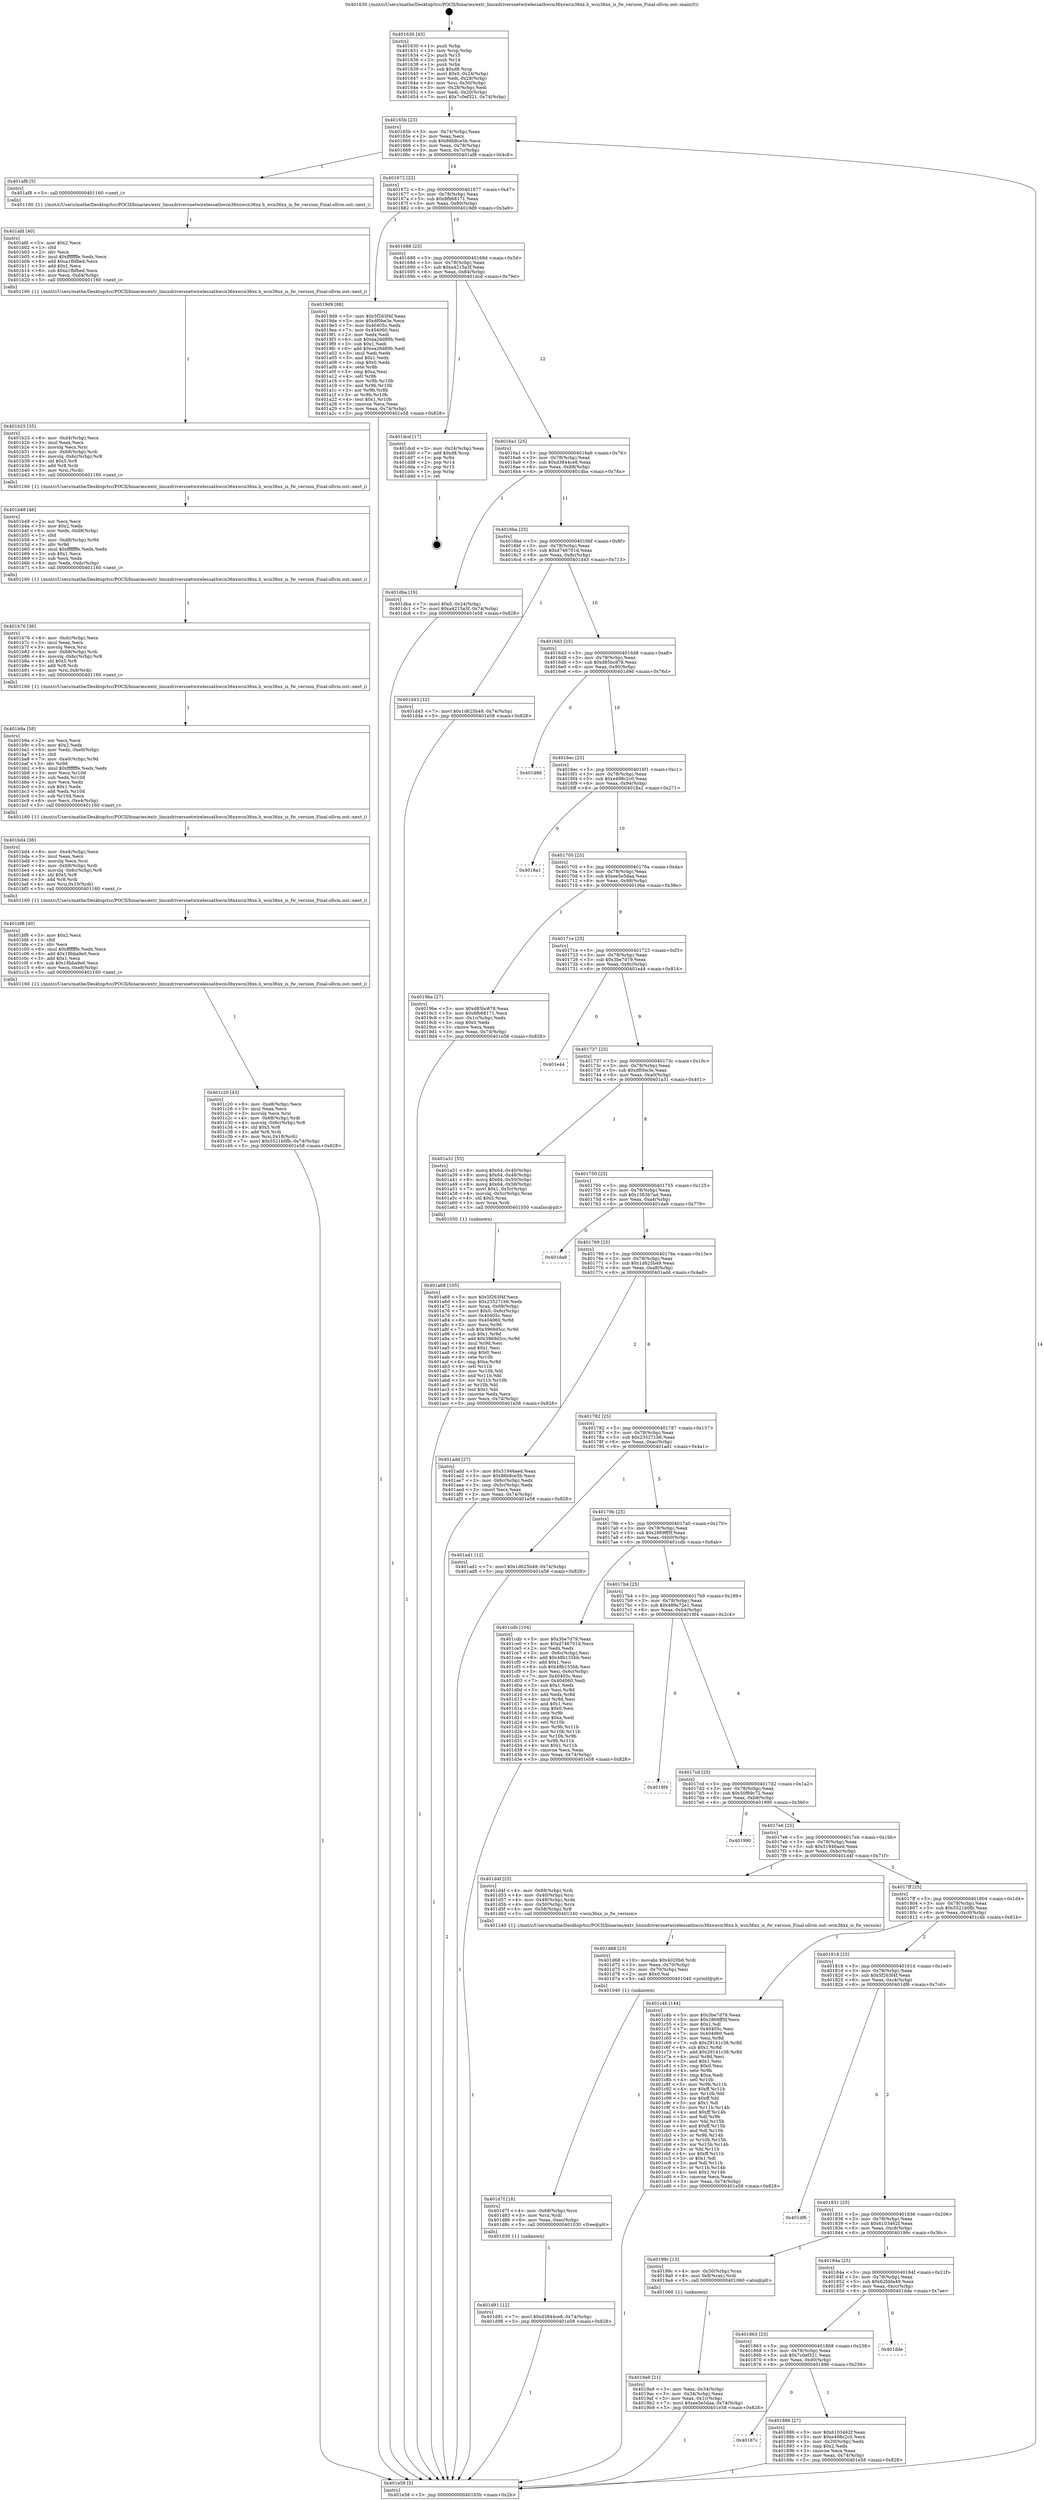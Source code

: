 digraph "0x401630" {
  label = "0x401630 (/mnt/c/Users/mathe/Desktop/tcc/POCII/binaries/extr_linuxdriversnetwirelessathwcn36xxwcn36xx.h_wcn36xx_is_fw_version_Final-ollvm.out::main(0))"
  labelloc = "t"
  node[shape=record]

  Entry [label="",width=0.3,height=0.3,shape=circle,fillcolor=black,style=filled]
  "0x40165b" [label="{
     0x40165b [23]\l
     | [instrs]\l
     &nbsp;&nbsp;0x40165b \<+3\>: mov -0x74(%rbp),%eax\l
     &nbsp;&nbsp;0x40165e \<+2\>: mov %eax,%ecx\l
     &nbsp;&nbsp;0x401660 \<+6\>: sub $0x86b8ce5b,%ecx\l
     &nbsp;&nbsp;0x401666 \<+3\>: mov %eax,-0x78(%rbp)\l
     &nbsp;&nbsp;0x401669 \<+3\>: mov %ecx,-0x7c(%rbp)\l
     &nbsp;&nbsp;0x40166c \<+6\>: je 0000000000401af8 \<main+0x4c8\>\l
  }"]
  "0x401af8" [label="{
     0x401af8 [5]\l
     | [instrs]\l
     &nbsp;&nbsp;0x401af8 \<+5\>: call 0000000000401160 \<next_i\>\l
     | [calls]\l
     &nbsp;&nbsp;0x401160 \{1\} (/mnt/c/Users/mathe/Desktop/tcc/POCII/binaries/extr_linuxdriversnetwirelessathwcn36xxwcn36xx.h_wcn36xx_is_fw_version_Final-ollvm.out::next_i)\l
  }"]
  "0x401672" [label="{
     0x401672 [22]\l
     | [instrs]\l
     &nbsp;&nbsp;0x401672 \<+5\>: jmp 0000000000401677 \<main+0x47\>\l
     &nbsp;&nbsp;0x401677 \<+3\>: mov -0x78(%rbp),%eax\l
     &nbsp;&nbsp;0x40167a \<+5\>: sub $0x8fb68171,%eax\l
     &nbsp;&nbsp;0x40167f \<+3\>: mov %eax,-0x80(%rbp)\l
     &nbsp;&nbsp;0x401682 \<+6\>: je 00000000004019d9 \<main+0x3a9\>\l
  }"]
  Exit [label="",width=0.3,height=0.3,shape=circle,fillcolor=black,style=filled,peripheries=2]
  "0x4019d9" [label="{
     0x4019d9 [88]\l
     | [instrs]\l
     &nbsp;&nbsp;0x4019d9 \<+5\>: mov $0x5f263f4f,%eax\l
     &nbsp;&nbsp;0x4019de \<+5\>: mov $0xdf0be3e,%ecx\l
     &nbsp;&nbsp;0x4019e3 \<+7\>: mov 0x40405c,%edx\l
     &nbsp;&nbsp;0x4019ea \<+7\>: mov 0x404060,%esi\l
     &nbsp;&nbsp;0x4019f1 \<+2\>: mov %edx,%edi\l
     &nbsp;&nbsp;0x4019f3 \<+6\>: sub $0xea26d89b,%edi\l
     &nbsp;&nbsp;0x4019f9 \<+3\>: sub $0x1,%edi\l
     &nbsp;&nbsp;0x4019fc \<+6\>: add $0xea26d89b,%edi\l
     &nbsp;&nbsp;0x401a02 \<+3\>: imul %edi,%edx\l
     &nbsp;&nbsp;0x401a05 \<+3\>: and $0x1,%edx\l
     &nbsp;&nbsp;0x401a08 \<+3\>: cmp $0x0,%edx\l
     &nbsp;&nbsp;0x401a0b \<+4\>: sete %r8b\l
     &nbsp;&nbsp;0x401a0f \<+3\>: cmp $0xa,%esi\l
     &nbsp;&nbsp;0x401a12 \<+4\>: setl %r9b\l
     &nbsp;&nbsp;0x401a16 \<+3\>: mov %r8b,%r10b\l
     &nbsp;&nbsp;0x401a19 \<+3\>: and %r9b,%r10b\l
     &nbsp;&nbsp;0x401a1c \<+3\>: xor %r9b,%r8b\l
     &nbsp;&nbsp;0x401a1f \<+3\>: or %r8b,%r10b\l
     &nbsp;&nbsp;0x401a22 \<+4\>: test $0x1,%r10b\l
     &nbsp;&nbsp;0x401a26 \<+3\>: cmovne %ecx,%eax\l
     &nbsp;&nbsp;0x401a29 \<+3\>: mov %eax,-0x74(%rbp)\l
     &nbsp;&nbsp;0x401a2c \<+5\>: jmp 0000000000401e58 \<main+0x828\>\l
  }"]
  "0x401688" [label="{
     0x401688 [25]\l
     | [instrs]\l
     &nbsp;&nbsp;0x401688 \<+5\>: jmp 000000000040168d \<main+0x5d\>\l
     &nbsp;&nbsp;0x40168d \<+3\>: mov -0x78(%rbp),%eax\l
     &nbsp;&nbsp;0x401690 \<+5\>: sub $0xa4215a3f,%eax\l
     &nbsp;&nbsp;0x401695 \<+6\>: mov %eax,-0x84(%rbp)\l
     &nbsp;&nbsp;0x40169b \<+6\>: je 0000000000401dcd \<main+0x79d\>\l
  }"]
  "0x401d91" [label="{
     0x401d91 [12]\l
     | [instrs]\l
     &nbsp;&nbsp;0x401d91 \<+7\>: movl $0xd3844ce8,-0x74(%rbp)\l
     &nbsp;&nbsp;0x401d98 \<+5\>: jmp 0000000000401e58 \<main+0x828\>\l
  }"]
  "0x401dcd" [label="{
     0x401dcd [17]\l
     | [instrs]\l
     &nbsp;&nbsp;0x401dcd \<+3\>: mov -0x24(%rbp),%eax\l
     &nbsp;&nbsp;0x401dd0 \<+7\>: add $0xd8,%rsp\l
     &nbsp;&nbsp;0x401dd7 \<+1\>: pop %rbx\l
     &nbsp;&nbsp;0x401dd8 \<+2\>: pop %r14\l
     &nbsp;&nbsp;0x401dda \<+2\>: pop %r15\l
     &nbsp;&nbsp;0x401ddc \<+1\>: pop %rbp\l
     &nbsp;&nbsp;0x401ddd \<+1\>: ret\l
  }"]
  "0x4016a1" [label="{
     0x4016a1 [25]\l
     | [instrs]\l
     &nbsp;&nbsp;0x4016a1 \<+5\>: jmp 00000000004016a6 \<main+0x76\>\l
     &nbsp;&nbsp;0x4016a6 \<+3\>: mov -0x78(%rbp),%eax\l
     &nbsp;&nbsp;0x4016a9 \<+5\>: sub $0xd3844ce8,%eax\l
     &nbsp;&nbsp;0x4016ae \<+6\>: mov %eax,-0x88(%rbp)\l
     &nbsp;&nbsp;0x4016b4 \<+6\>: je 0000000000401dba \<main+0x78a\>\l
  }"]
  "0x401d7f" [label="{
     0x401d7f [18]\l
     | [instrs]\l
     &nbsp;&nbsp;0x401d7f \<+4\>: mov -0x68(%rbp),%rcx\l
     &nbsp;&nbsp;0x401d83 \<+3\>: mov %rcx,%rdi\l
     &nbsp;&nbsp;0x401d86 \<+6\>: mov %eax,-0xec(%rbp)\l
     &nbsp;&nbsp;0x401d8c \<+5\>: call 0000000000401030 \<free@plt\>\l
     | [calls]\l
     &nbsp;&nbsp;0x401030 \{1\} (unknown)\l
  }"]
  "0x401dba" [label="{
     0x401dba [19]\l
     | [instrs]\l
     &nbsp;&nbsp;0x401dba \<+7\>: movl $0x0,-0x24(%rbp)\l
     &nbsp;&nbsp;0x401dc1 \<+7\>: movl $0xa4215a3f,-0x74(%rbp)\l
     &nbsp;&nbsp;0x401dc8 \<+5\>: jmp 0000000000401e58 \<main+0x828\>\l
  }"]
  "0x4016ba" [label="{
     0x4016ba [25]\l
     | [instrs]\l
     &nbsp;&nbsp;0x4016ba \<+5\>: jmp 00000000004016bf \<main+0x8f\>\l
     &nbsp;&nbsp;0x4016bf \<+3\>: mov -0x78(%rbp),%eax\l
     &nbsp;&nbsp;0x4016c2 \<+5\>: sub $0xd746701d,%eax\l
     &nbsp;&nbsp;0x4016c7 \<+6\>: mov %eax,-0x8c(%rbp)\l
     &nbsp;&nbsp;0x4016cd \<+6\>: je 0000000000401d43 \<main+0x713\>\l
  }"]
  "0x401d68" [label="{
     0x401d68 [23]\l
     | [instrs]\l
     &nbsp;&nbsp;0x401d68 \<+10\>: movabs $0x4020b6,%rdi\l
     &nbsp;&nbsp;0x401d72 \<+3\>: mov %eax,-0x70(%rbp)\l
     &nbsp;&nbsp;0x401d75 \<+3\>: mov -0x70(%rbp),%esi\l
     &nbsp;&nbsp;0x401d78 \<+2\>: mov $0x0,%al\l
     &nbsp;&nbsp;0x401d7a \<+5\>: call 0000000000401040 \<printf@plt\>\l
     | [calls]\l
     &nbsp;&nbsp;0x401040 \{1\} (unknown)\l
  }"]
  "0x401d43" [label="{
     0x401d43 [12]\l
     | [instrs]\l
     &nbsp;&nbsp;0x401d43 \<+7\>: movl $0x1d625b49,-0x74(%rbp)\l
     &nbsp;&nbsp;0x401d4a \<+5\>: jmp 0000000000401e58 \<main+0x828\>\l
  }"]
  "0x4016d3" [label="{
     0x4016d3 [25]\l
     | [instrs]\l
     &nbsp;&nbsp;0x4016d3 \<+5\>: jmp 00000000004016d8 \<main+0xa8\>\l
     &nbsp;&nbsp;0x4016d8 \<+3\>: mov -0x78(%rbp),%eax\l
     &nbsp;&nbsp;0x4016db \<+5\>: sub $0xd85bc878,%eax\l
     &nbsp;&nbsp;0x4016e0 \<+6\>: mov %eax,-0x90(%rbp)\l
     &nbsp;&nbsp;0x4016e6 \<+6\>: je 0000000000401d9d \<main+0x76d\>\l
  }"]
  "0x401c20" [label="{
     0x401c20 [43]\l
     | [instrs]\l
     &nbsp;&nbsp;0x401c20 \<+6\>: mov -0xe8(%rbp),%ecx\l
     &nbsp;&nbsp;0x401c26 \<+3\>: imul %eax,%ecx\l
     &nbsp;&nbsp;0x401c29 \<+3\>: movslq %ecx,%rsi\l
     &nbsp;&nbsp;0x401c2c \<+4\>: mov -0x68(%rbp),%rdi\l
     &nbsp;&nbsp;0x401c30 \<+4\>: movslq -0x6c(%rbp),%r8\l
     &nbsp;&nbsp;0x401c34 \<+4\>: shl $0x5,%r8\l
     &nbsp;&nbsp;0x401c38 \<+3\>: add %r8,%rdi\l
     &nbsp;&nbsp;0x401c3b \<+4\>: mov %rsi,0x18(%rdi)\l
     &nbsp;&nbsp;0x401c3f \<+7\>: movl $0x5521b0fb,-0x74(%rbp)\l
     &nbsp;&nbsp;0x401c46 \<+5\>: jmp 0000000000401e58 \<main+0x828\>\l
  }"]
  "0x401d9d" [label="{
     0x401d9d\l
  }", style=dashed]
  "0x4016ec" [label="{
     0x4016ec [25]\l
     | [instrs]\l
     &nbsp;&nbsp;0x4016ec \<+5\>: jmp 00000000004016f1 \<main+0xc1\>\l
     &nbsp;&nbsp;0x4016f1 \<+3\>: mov -0x78(%rbp),%eax\l
     &nbsp;&nbsp;0x4016f4 \<+5\>: sub $0xe498c2c0,%eax\l
     &nbsp;&nbsp;0x4016f9 \<+6\>: mov %eax,-0x94(%rbp)\l
     &nbsp;&nbsp;0x4016ff \<+6\>: je 00000000004018a1 \<main+0x271\>\l
  }"]
  "0x401bf8" [label="{
     0x401bf8 [40]\l
     | [instrs]\l
     &nbsp;&nbsp;0x401bf8 \<+5\>: mov $0x2,%ecx\l
     &nbsp;&nbsp;0x401bfd \<+1\>: cltd\l
     &nbsp;&nbsp;0x401bfe \<+2\>: idiv %ecx\l
     &nbsp;&nbsp;0x401c00 \<+6\>: imul $0xfffffffe,%edx,%ecx\l
     &nbsp;&nbsp;0x401c06 \<+6\>: add $0x18bba9e0,%ecx\l
     &nbsp;&nbsp;0x401c0c \<+3\>: add $0x1,%ecx\l
     &nbsp;&nbsp;0x401c0f \<+6\>: sub $0x18bba9e0,%ecx\l
     &nbsp;&nbsp;0x401c15 \<+6\>: mov %ecx,-0xe8(%rbp)\l
     &nbsp;&nbsp;0x401c1b \<+5\>: call 0000000000401160 \<next_i\>\l
     | [calls]\l
     &nbsp;&nbsp;0x401160 \{1\} (/mnt/c/Users/mathe/Desktop/tcc/POCII/binaries/extr_linuxdriversnetwirelessathwcn36xxwcn36xx.h_wcn36xx_is_fw_version_Final-ollvm.out::next_i)\l
  }"]
  "0x4018a1" [label="{
     0x4018a1\l
  }", style=dashed]
  "0x401705" [label="{
     0x401705 [25]\l
     | [instrs]\l
     &nbsp;&nbsp;0x401705 \<+5\>: jmp 000000000040170a \<main+0xda\>\l
     &nbsp;&nbsp;0x40170a \<+3\>: mov -0x78(%rbp),%eax\l
     &nbsp;&nbsp;0x40170d \<+5\>: sub $0xee5e5daa,%eax\l
     &nbsp;&nbsp;0x401712 \<+6\>: mov %eax,-0x98(%rbp)\l
     &nbsp;&nbsp;0x401718 \<+6\>: je 00000000004019be \<main+0x38e\>\l
  }"]
  "0x401bd4" [label="{
     0x401bd4 [36]\l
     | [instrs]\l
     &nbsp;&nbsp;0x401bd4 \<+6\>: mov -0xe4(%rbp),%ecx\l
     &nbsp;&nbsp;0x401bda \<+3\>: imul %eax,%ecx\l
     &nbsp;&nbsp;0x401bdd \<+3\>: movslq %ecx,%rsi\l
     &nbsp;&nbsp;0x401be0 \<+4\>: mov -0x68(%rbp),%rdi\l
     &nbsp;&nbsp;0x401be4 \<+4\>: movslq -0x6c(%rbp),%r8\l
     &nbsp;&nbsp;0x401be8 \<+4\>: shl $0x5,%r8\l
     &nbsp;&nbsp;0x401bec \<+3\>: add %r8,%rdi\l
     &nbsp;&nbsp;0x401bef \<+4\>: mov %rsi,0x10(%rdi)\l
     &nbsp;&nbsp;0x401bf3 \<+5\>: call 0000000000401160 \<next_i\>\l
     | [calls]\l
     &nbsp;&nbsp;0x401160 \{1\} (/mnt/c/Users/mathe/Desktop/tcc/POCII/binaries/extr_linuxdriversnetwirelessathwcn36xxwcn36xx.h_wcn36xx_is_fw_version_Final-ollvm.out::next_i)\l
  }"]
  "0x4019be" [label="{
     0x4019be [27]\l
     | [instrs]\l
     &nbsp;&nbsp;0x4019be \<+5\>: mov $0xd85bc878,%eax\l
     &nbsp;&nbsp;0x4019c3 \<+5\>: mov $0x8fb68171,%ecx\l
     &nbsp;&nbsp;0x4019c8 \<+3\>: mov -0x1c(%rbp),%edx\l
     &nbsp;&nbsp;0x4019cb \<+3\>: cmp $0x0,%edx\l
     &nbsp;&nbsp;0x4019ce \<+3\>: cmove %ecx,%eax\l
     &nbsp;&nbsp;0x4019d1 \<+3\>: mov %eax,-0x74(%rbp)\l
     &nbsp;&nbsp;0x4019d4 \<+5\>: jmp 0000000000401e58 \<main+0x828\>\l
  }"]
  "0x40171e" [label="{
     0x40171e [25]\l
     | [instrs]\l
     &nbsp;&nbsp;0x40171e \<+5\>: jmp 0000000000401723 \<main+0xf3\>\l
     &nbsp;&nbsp;0x401723 \<+3\>: mov -0x78(%rbp),%eax\l
     &nbsp;&nbsp;0x401726 \<+5\>: sub $0x3be7d79,%eax\l
     &nbsp;&nbsp;0x40172b \<+6\>: mov %eax,-0x9c(%rbp)\l
     &nbsp;&nbsp;0x401731 \<+6\>: je 0000000000401e44 \<main+0x814\>\l
  }"]
  "0x401b9a" [label="{
     0x401b9a [58]\l
     | [instrs]\l
     &nbsp;&nbsp;0x401b9a \<+2\>: xor %ecx,%ecx\l
     &nbsp;&nbsp;0x401b9c \<+5\>: mov $0x2,%edx\l
     &nbsp;&nbsp;0x401ba1 \<+6\>: mov %edx,-0xe0(%rbp)\l
     &nbsp;&nbsp;0x401ba7 \<+1\>: cltd\l
     &nbsp;&nbsp;0x401ba8 \<+7\>: mov -0xe0(%rbp),%r9d\l
     &nbsp;&nbsp;0x401baf \<+3\>: idiv %r9d\l
     &nbsp;&nbsp;0x401bb2 \<+6\>: imul $0xfffffffe,%edx,%edx\l
     &nbsp;&nbsp;0x401bb8 \<+3\>: mov %ecx,%r10d\l
     &nbsp;&nbsp;0x401bbb \<+3\>: sub %edx,%r10d\l
     &nbsp;&nbsp;0x401bbe \<+2\>: mov %ecx,%edx\l
     &nbsp;&nbsp;0x401bc0 \<+3\>: sub $0x1,%edx\l
     &nbsp;&nbsp;0x401bc3 \<+3\>: add %edx,%r10d\l
     &nbsp;&nbsp;0x401bc6 \<+3\>: sub %r10d,%ecx\l
     &nbsp;&nbsp;0x401bc9 \<+6\>: mov %ecx,-0xe4(%rbp)\l
     &nbsp;&nbsp;0x401bcf \<+5\>: call 0000000000401160 \<next_i\>\l
     | [calls]\l
     &nbsp;&nbsp;0x401160 \{1\} (/mnt/c/Users/mathe/Desktop/tcc/POCII/binaries/extr_linuxdriversnetwirelessathwcn36xxwcn36xx.h_wcn36xx_is_fw_version_Final-ollvm.out::next_i)\l
  }"]
  "0x401e44" [label="{
     0x401e44\l
  }", style=dashed]
  "0x401737" [label="{
     0x401737 [25]\l
     | [instrs]\l
     &nbsp;&nbsp;0x401737 \<+5\>: jmp 000000000040173c \<main+0x10c\>\l
     &nbsp;&nbsp;0x40173c \<+3\>: mov -0x78(%rbp),%eax\l
     &nbsp;&nbsp;0x40173f \<+5\>: sub $0xdf0be3e,%eax\l
     &nbsp;&nbsp;0x401744 \<+6\>: mov %eax,-0xa0(%rbp)\l
     &nbsp;&nbsp;0x40174a \<+6\>: je 0000000000401a31 \<main+0x401\>\l
  }"]
  "0x401b76" [label="{
     0x401b76 [36]\l
     | [instrs]\l
     &nbsp;&nbsp;0x401b76 \<+6\>: mov -0xdc(%rbp),%ecx\l
     &nbsp;&nbsp;0x401b7c \<+3\>: imul %eax,%ecx\l
     &nbsp;&nbsp;0x401b7f \<+3\>: movslq %ecx,%rsi\l
     &nbsp;&nbsp;0x401b82 \<+4\>: mov -0x68(%rbp),%rdi\l
     &nbsp;&nbsp;0x401b86 \<+4\>: movslq -0x6c(%rbp),%r8\l
     &nbsp;&nbsp;0x401b8a \<+4\>: shl $0x5,%r8\l
     &nbsp;&nbsp;0x401b8e \<+3\>: add %r8,%rdi\l
     &nbsp;&nbsp;0x401b91 \<+4\>: mov %rsi,0x8(%rdi)\l
     &nbsp;&nbsp;0x401b95 \<+5\>: call 0000000000401160 \<next_i\>\l
     | [calls]\l
     &nbsp;&nbsp;0x401160 \{1\} (/mnt/c/Users/mathe/Desktop/tcc/POCII/binaries/extr_linuxdriversnetwirelessathwcn36xxwcn36xx.h_wcn36xx_is_fw_version_Final-ollvm.out::next_i)\l
  }"]
  "0x401a31" [label="{
     0x401a31 [55]\l
     | [instrs]\l
     &nbsp;&nbsp;0x401a31 \<+8\>: movq $0x64,-0x40(%rbp)\l
     &nbsp;&nbsp;0x401a39 \<+8\>: movq $0x64,-0x48(%rbp)\l
     &nbsp;&nbsp;0x401a41 \<+8\>: movq $0x64,-0x50(%rbp)\l
     &nbsp;&nbsp;0x401a49 \<+8\>: movq $0x64,-0x58(%rbp)\l
     &nbsp;&nbsp;0x401a51 \<+7\>: movl $0x1,-0x5c(%rbp)\l
     &nbsp;&nbsp;0x401a58 \<+4\>: movslq -0x5c(%rbp),%rax\l
     &nbsp;&nbsp;0x401a5c \<+4\>: shl $0x5,%rax\l
     &nbsp;&nbsp;0x401a60 \<+3\>: mov %rax,%rdi\l
     &nbsp;&nbsp;0x401a63 \<+5\>: call 0000000000401050 \<malloc@plt\>\l
     | [calls]\l
     &nbsp;&nbsp;0x401050 \{1\} (unknown)\l
  }"]
  "0x401750" [label="{
     0x401750 [25]\l
     | [instrs]\l
     &nbsp;&nbsp;0x401750 \<+5\>: jmp 0000000000401755 \<main+0x125\>\l
     &nbsp;&nbsp;0x401755 \<+3\>: mov -0x78(%rbp),%eax\l
     &nbsp;&nbsp;0x401758 \<+5\>: sub $0x1563b7ad,%eax\l
     &nbsp;&nbsp;0x40175d \<+6\>: mov %eax,-0xa4(%rbp)\l
     &nbsp;&nbsp;0x401763 \<+6\>: je 0000000000401da9 \<main+0x779\>\l
  }"]
  "0x401b48" [label="{
     0x401b48 [46]\l
     | [instrs]\l
     &nbsp;&nbsp;0x401b48 \<+2\>: xor %ecx,%ecx\l
     &nbsp;&nbsp;0x401b4a \<+5\>: mov $0x2,%edx\l
     &nbsp;&nbsp;0x401b4f \<+6\>: mov %edx,-0xd8(%rbp)\l
     &nbsp;&nbsp;0x401b55 \<+1\>: cltd\l
     &nbsp;&nbsp;0x401b56 \<+7\>: mov -0xd8(%rbp),%r9d\l
     &nbsp;&nbsp;0x401b5d \<+3\>: idiv %r9d\l
     &nbsp;&nbsp;0x401b60 \<+6\>: imul $0xfffffffe,%edx,%edx\l
     &nbsp;&nbsp;0x401b66 \<+3\>: sub $0x1,%ecx\l
     &nbsp;&nbsp;0x401b69 \<+2\>: sub %ecx,%edx\l
     &nbsp;&nbsp;0x401b6b \<+6\>: mov %edx,-0xdc(%rbp)\l
     &nbsp;&nbsp;0x401b71 \<+5\>: call 0000000000401160 \<next_i\>\l
     | [calls]\l
     &nbsp;&nbsp;0x401160 \{1\} (/mnt/c/Users/mathe/Desktop/tcc/POCII/binaries/extr_linuxdriversnetwirelessathwcn36xxwcn36xx.h_wcn36xx_is_fw_version_Final-ollvm.out::next_i)\l
  }"]
  "0x401da9" [label="{
     0x401da9\l
  }", style=dashed]
  "0x401769" [label="{
     0x401769 [25]\l
     | [instrs]\l
     &nbsp;&nbsp;0x401769 \<+5\>: jmp 000000000040176e \<main+0x13e\>\l
     &nbsp;&nbsp;0x40176e \<+3\>: mov -0x78(%rbp),%eax\l
     &nbsp;&nbsp;0x401771 \<+5\>: sub $0x1d625b49,%eax\l
     &nbsp;&nbsp;0x401776 \<+6\>: mov %eax,-0xa8(%rbp)\l
     &nbsp;&nbsp;0x40177c \<+6\>: je 0000000000401add \<main+0x4ad\>\l
  }"]
  "0x401b25" [label="{
     0x401b25 [35]\l
     | [instrs]\l
     &nbsp;&nbsp;0x401b25 \<+6\>: mov -0xd4(%rbp),%ecx\l
     &nbsp;&nbsp;0x401b2b \<+3\>: imul %eax,%ecx\l
     &nbsp;&nbsp;0x401b2e \<+3\>: movslq %ecx,%rsi\l
     &nbsp;&nbsp;0x401b31 \<+4\>: mov -0x68(%rbp),%rdi\l
     &nbsp;&nbsp;0x401b35 \<+4\>: movslq -0x6c(%rbp),%r8\l
     &nbsp;&nbsp;0x401b39 \<+4\>: shl $0x5,%r8\l
     &nbsp;&nbsp;0x401b3d \<+3\>: add %r8,%rdi\l
     &nbsp;&nbsp;0x401b40 \<+3\>: mov %rsi,(%rdi)\l
     &nbsp;&nbsp;0x401b43 \<+5\>: call 0000000000401160 \<next_i\>\l
     | [calls]\l
     &nbsp;&nbsp;0x401160 \{1\} (/mnt/c/Users/mathe/Desktop/tcc/POCII/binaries/extr_linuxdriversnetwirelessathwcn36xxwcn36xx.h_wcn36xx_is_fw_version_Final-ollvm.out::next_i)\l
  }"]
  "0x401add" [label="{
     0x401add [27]\l
     | [instrs]\l
     &nbsp;&nbsp;0x401add \<+5\>: mov $0x51946aed,%eax\l
     &nbsp;&nbsp;0x401ae2 \<+5\>: mov $0x86b8ce5b,%ecx\l
     &nbsp;&nbsp;0x401ae7 \<+3\>: mov -0x6c(%rbp),%edx\l
     &nbsp;&nbsp;0x401aea \<+3\>: cmp -0x5c(%rbp),%edx\l
     &nbsp;&nbsp;0x401aed \<+3\>: cmovl %ecx,%eax\l
     &nbsp;&nbsp;0x401af0 \<+3\>: mov %eax,-0x74(%rbp)\l
     &nbsp;&nbsp;0x401af3 \<+5\>: jmp 0000000000401e58 \<main+0x828\>\l
  }"]
  "0x401782" [label="{
     0x401782 [25]\l
     | [instrs]\l
     &nbsp;&nbsp;0x401782 \<+5\>: jmp 0000000000401787 \<main+0x157\>\l
     &nbsp;&nbsp;0x401787 \<+3\>: mov -0x78(%rbp),%eax\l
     &nbsp;&nbsp;0x40178a \<+5\>: sub $0x235271b6,%eax\l
     &nbsp;&nbsp;0x40178f \<+6\>: mov %eax,-0xac(%rbp)\l
     &nbsp;&nbsp;0x401795 \<+6\>: je 0000000000401ad1 \<main+0x4a1\>\l
  }"]
  "0x401afd" [label="{
     0x401afd [40]\l
     | [instrs]\l
     &nbsp;&nbsp;0x401afd \<+5\>: mov $0x2,%ecx\l
     &nbsp;&nbsp;0x401b02 \<+1\>: cltd\l
     &nbsp;&nbsp;0x401b03 \<+2\>: idiv %ecx\l
     &nbsp;&nbsp;0x401b05 \<+6\>: imul $0xfffffffe,%edx,%ecx\l
     &nbsp;&nbsp;0x401b0b \<+6\>: add $0xa1fbfbed,%ecx\l
     &nbsp;&nbsp;0x401b11 \<+3\>: add $0x1,%ecx\l
     &nbsp;&nbsp;0x401b14 \<+6\>: sub $0xa1fbfbed,%ecx\l
     &nbsp;&nbsp;0x401b1a \<+6\>: mov %ecx,-0xd4(%rbp)\l
     &nbsp;&nbsp;0x401b20 \<+5\>: call 0000000000401160 \<next_i\>\l
     | [calls]\l
     &nbsp;&nbsp;0x401160 \{1\} (/mnt/c/Users/mathe/Desktop/tcc/POCII/binaries/extr_linuxdriversnetwirelessathwcn36xxwcn36xx.h_wcn36xx_is_fw_version_Final-ollvm.out::next_i)\l
  }"]
  "0x401ad1" [label="{
     0x401ad1 [12]\l
     | [instrs]\l
     &nbsp;&nbsp;0x401ad1 \<+7\>: movl $0x1d625b49,-0x74(%rbp)\l
     &nbsp;&nbsp;0x401ad8 \<+5\>: jmp 0000000000401e58 \<main+0x828\>\l
  }"]
  "0x40179b" [label="{
     0x40179b [25]\l
     | [instrs]\l
     &nbsp;&nbsp;0x40179b \<+5\>: jmp 00000000004017a0 \<main+0x170\>\l
     &nbsp;&nbsp;0x4017a0 \<+3\>: mov -0x78(%rbp),%eax\l
     &nbsp;&nbsp;0x4017a3 \<+5\>: sub $0x2869ff5f,%eax\l
     &nbsp;&nbsp;0x4017a8 \<+6\>: mov %eax,-0xb0(%rbp)\l
     &nbsp;&nbsp;0x4017ae \<+6\>: je 0000000000401cdb \<main+0x6ab\>\l
  }"]
  "0x401a68" [label="{
     0x401a68 [105]\l
     | [instrs]\l
     &nbsp;&nbsp;0x401a68 \<+5\>: mov $0x5f263f4f,%ecx\l
     &nbsp;&nbsp;0x401a6d \<+5\>: mov $0x235271b6,%edx\l
     &nbsp;&nbsp;0x401a72 \<+4\>: mov %rax,-0x68(%rbp)\l
     &nbsp;&nbsp;0x401a76 \<+7\>: movl $0x0,-0x6c(%rbp)\l
     &nbsp;&nbsp;0x401a7d \<+7\>: mov 0x40405c,%esi\l
     &nbsp;&nbsp;0x401a84 \<+8\>: mov 0x404060,%r8d\l
     &nbsp;&nbsp;0x401a8c \<+3\>: mov %esi,%r9d\l
     &nbsp;&nbsp;0x401a8f \<+7\>: sub $0x3969d5cc,%r9d\l
     &nbsp;&nbsp;0x401a96 \<+4\>: sub $0x1,%r9d\l
     &nbsp;&nbsp;0x401a9a \<+7\>: add $0x3969d5cc,%r9d\l
     &nbsp;&nbsp;0x401aa1 \<+4\>: imul %r9d,%esi\l
     &nbsp;&nbsp;0x401aa5 \<+3\>: and $0x1,%esi\l
     &nbsp;&nbsp;0x401aa8 \<+3\>: cmp $0x0,%esi\l
     &nbsp;&nbsp;0x401aab \<+4\>: sete %r10b\l
     &nbsp;&nbsp;0x401aaf \<+4\>: cmp $0xa,%r8d\l
     &nbsp;&nbsp;0x401ab3 \<+4\>: setl %r11b\l
     &nbsp;&nbsp;0x401ab7 \<+3\>: mov %r10b,%bl\l
     &nbsp;&nbsp;0x401aba \<+3\>: and %r11b,%bl\l
     &nbsp;&nbsp;0x401abd \<+3\>: xor %r11b,%r10b\l
     &nbsp;&nbsp;0x401ac0 \<+3\>: or %r10b,%bl\l
     &nbsp;&nbsp;0x401ac3 \<+3\>: test $0x1,%bl\l
     &nbsp;&nbsp;0x401ac6 \<+3\>: cmovne %edx,%ecx\l
     &nbsp;&nbsp;0x401ac9 \<+3\>: mov %ecx,-0x74(%rbp)\l
     &nbsp;&nbsp;0x401acc \<+5\>: jmp 0000000000401e58 \<main+0x828\>\l
  }"]
  "0x401cdb" [label="{
     0x401cdb [104]\l
     | [instrs]\l
     &nbsp;&nbsp;0x401cdb \<+5\>: mov $0x3be7d79,%eax\l
     &nbsp;&nbsp;0x401ce0 \<+5\>: mov $0xd746701d,%ecx\l
     &nbsp;&nbsp;0x401ce5 \<+2\>: xor %edx,%edx\l
     &nbsp;&nbsp;0x401ce7 \<+3\>: mov -0x6c(%rbp),%esi\l
     &nbsp;&nbsp;0x401cea \<+6\>: add $0x48b155bb,%esi\l
     &nbsp;&nbsp;0x401cf0 \<+3\>: add $0x1,%esi\l
     &nbsp;&nbsp;0x401cf3 \<+6\>: sub $0x48b155bb,%esi\l
     &nbsp;&nbsp;0x401cf9 \<+3\>: mov %esi,-0x6c(%rbp)\l
     &nbsp;&nbsp;0x401cfc \<+7\>: mov 0x40405c,%esi\l
     &nbsp;&nbsp;0x401d03 \<+7\>: mov 0x404060,%edi\l
     &nbsp;&nbsp;0x401d0a \<+3\>: sub $0x1,%edx\l
     &nbsp;&nbsp;0x401d0d \<+3\>: mov %esi,%r8d\l
     &nbsp;&nbsp;0x401d10 \<+3\>: add %edx,%r8d\l
     &nbsp;&nbsp;0x401d13 \<+4\>: imul %r8d,%esi\l
     &nbsp;&nbsp;0x401d17 \<+3\>: and $0x1,%esi\l
     &nbsp;&nbsp;0x401d1a \<+3\>: cmp $0x0,%esi\l
     &nbsp;&nbsp;0x401d1d \<+4\>: sete %r9b\l
     &nbsp;&nbsp;0x401d21 \<+3\>: cmp $0xa,%edi\l
     &nbsp;&nbsp;0x401d24 \<+4\>: setl %r10b\l
     &nbsp;&nbsp;0x401d28 \<+3\>: mov %r9b,%r11b\l
     &nbsp;&nbsp;0x401d2b \<+3\>: and %r10b,%r11b\l
     &nbsp;&nbsp;0x401d2e \<+3\>: xor %r10b,%r9b\l
     &nbsp;&nbsp;0x401d31 \<+3\>: or %r9b,%r11b\l
     &nbsp;&nbsp;0x401d34 \<+4\>: test $0x1,%r11b\l
     &nbsp;&nbsp;0x401d38 \<+3\>: cmovne %ecx,%eax\l
     &nbsp;&nbsp;0x401d3b \<+3\>: mov %eax,-0x74(%rbp)\l
     &nbsp;&nbsp;0x401d3e \<+5\>: jmp 0000000000401e58 \<main+0x828\>\l
  }"]
  "0x4017b4" [label="{
     0x4017b4 [25]\l
     | [instrs]\l
     &nbsp;&nbsp;0x4017b4 \<+5\>: jmp 00000000004017b9 \<main+0x189\>\l
     &nbsp;&nbsp;0x4017b9 \<+3\>: mov -0x78(%rbp),%eax\l
     &nbsp;&nbsp;0x4017bc \<+5\>: sub $0x489a72e1,%eax\l
     &nbsp;&nbsp;0x4017c1 \<+6\>: mov %eax,-0xb4(%rbp)\l
     &nbsp;&nbsp;0x4017c7 \<+6\>: je 00000000004018f4 \<main+0x2c4\>\l
  }"]
  "0x4019a9" [label="{
     0x4019a9 [21]\l
     | [instrs]\l
     &nbsp;&nbsp;0x4019a9 \<+3\>: mov %eax,-0x34(%rbp)\l
     &nbsp;&nbsp;0x4019ac \<+3\>: mov -0x34(%rbp),%eax\l
     &nbsp;&nbsp;0x4019af \<+3\>: mov %eax,-0x1c(%rbp)\l
     &nbsp;&nbsp;0x4019b2 \<+7\>: movl $0xee5e5daa,-0x74(%rbp)\l
     &nbsp;&nbsp;0x4019b9 \<+5\>: jmp 0000000000401e58 \<main+0x828\>\l
  }"]
  "0x4018f4" [label="{
     0x4018f4\l
  }", style=dashed]
  "0x4017cd" [label="{
     0x4017cd [25]\l
     | [instrs]\l
     &nbsp;&nbsp;0x4017cd \<+5\>: jmp 00000000004017d2 \<main+0x1a2\>\l
     &nbsp;&nbsp;0x4017d2 \<+3\>: mov -0x78(%rbp),%eax\l
     &nbsp;&nbsp;0x4017d5 \<+5\>: sub $0x50f69c72,%eax\l
     &nbsp;&nbsp;0x4017da \<+6\>: mov %eax,-0xb8(%rbp)\l
     &nbsp;&nbsp;0x4017e0 \<+6\>: je 0000000000401990 \<main+0x360\>\l
  }"]
  "0x401630" [label="{
     0x401630 [43]\l
     | [instrs]\l
     &nbsp;&nbsp;0x401630 \<+1\>: push %rbp\l
     &nbsp;&nbsp;0x401631 \<+3\>: mov %rsp,%rbp\l
     &nbsp;&nbsp;0x401634 \<+2\>: push %r15\l
     &nbsp;&nbsp;0x401636 \<+2\>: push %r14\l
     &nbsp;&nbsp;0x401638 \<+1\>: push %rbx\l
     &nbsp;&nbsp;0x401639 \<+7\>: sub $0xd8,%rsp\l
     &nbsp;&nbsp;0x401640 \<+7\>: movl $0x0,-0x24(%rbp)\l
     &nbsp;&nbsp;0x401647 \<+3\>: mov %edi,-0x28(%rbp)\l
     &nbsp;&nbsp;0x40164a \<+4\>: mov %rsi,-0x30(%rbp)\l
     &nbsp;&nbsp;0x40164e \<+3\>: mov -0x28(%rbp),%edi\l
     &nbsp;&nbsp;0x401651 \<+3\>: mov %edi,-0x20(%rbp)\l
     &nbsp;&nbsp;0x401654 \<+7\>: movl $0x7c0ef321,-0x74(%rbp)\l
  }"]
  "0x401990" [label="{
     0x401990\l
  }", style=dashed]
  "0x4017e6" [label="{
     0x4017e6 [25]\l
     | [instrs]\l
     &nbsp;&nbsp;0x4017e6 \<+5\>: jmp 00000000004017eb \<main+0x1bb\>\l
     &nbsp;&nbsp;0x4017eb \<+3\>: mov -0x78(%rbp),%eax\l
     &nbsp;&nbsp;0x4017ee \<+5\>: sub $0x51946aed,%eax\l
     &nbsp;&nbsp;0x4017f3 \<+6\>: mov %eax,-0xbc(%rbp)\l
     &nbsp;&nbsp;0x4017f9 \<+6\>: je 0000000000401d4f \<main+0x71f\>\l
  }"]
  "0x401e58" [label="{
     0x401e58 [5]\l
     | [instrs]\l
     &nbsp;&nbsp;0x401e58 \<+5\>: jmp 000000000040165b \<main+0x2b\>\l
  }"]
  "0x401d4f" [label="{
     0x401d4f [25]\l
     | [instrs]\l
     &nbsp;&nbsp;0x401d4f \<+4\>: mov -0x68(%rbp),%rdi\l
     &nbsp;&nbsp;0x401d53 \<+4\>: mov -0x40(%rbp),%rsi\l
     &nbsp;&nbsp;0x401d57 \<+4\>: mov -0x48(%rbp),%rdx\l
     &nbsp;&nbsp;0x401d5b \<+4\>: mov -0x50(%rbp),%rcx\l
     &nbsp;&nbsp;0x401d5f \<+4\>: mov -0x58(%rbp),%r8\l
     &nbsp;&nbsp;0x401d63 \<+5\>: call 0000000000401240 \<wcn36xx_is_fw_version\>\l
     | [calls]\l
     &nbsp;&nbsp;0x401240 \{1\} (/mnt/c/Users/mathe/Desktop/tcc/POCII/binaries/extr_linuxdriversnetwirelessathwcn36xxwcn36xx.h_wcn36xx_is_fw_version_Final-ollvm.out::wcn36xx_is_fw_version)\l
  }"]
  "0x4017ff" [label="{
     0x4017ff [25]\l
     | [instrs]\l
     &nbsp;&nbsp;0x4017ff \<+5\>: jmp 0000000000401804 \<main+0x1d4\>\l
     &nbsp;&nbsp;0x401804 \<+3\>: mov -0x78(%rbp),%eax\l
     &nbsp;&nbsp;0x401807 \<+5\>: sub $0x5521b0fb,%eax\l
     &nbsp;&nbsp;0x40180c \<+6\>: mov %eax,-0xc0(%rbp)\l
     &nbsp;&nbsp;0x401812 \<+6\>: je 0000000000401c4b \<main+0x61b\>\l
  }"]
  "0x40187c" [label="{
     0x40187c\l
  }", style=dashed]
  "0x401c4b" [label="{
     0x401c4b [144]\l
     | [instrs]\l
     &nbsp;&nbsp;0x401c4b \<+5\>: mov $0x3be7d79,%eax\l
     &nbsp;&nbsp;0x401c50 \<+5\>: mov $0x2869ff5f,%ecx\l
     &nbsp;&nbsp;0x401c55 \<+2\>: mov $0x1,%dl\l
     &nbsp;&nbsp;0x401c57 \<+7\>: mov 0x40405c,%esi\l
     &nbsp;&nbsp;0x401c5e \<+7\>: mov 0x404060,%edi\l
     &nbsp;&nbsp;0x401c65 \<+3\>: mov %esi,%r8d\l
     &nbsp;&nbsp;0x401c68 \<+7\>: sub $0x29141c38,%r8d\l
     &nbsp;&nbsp;0x401c6f \<+4\>: sub $0x1,%r8d\l
     &nbsp;&nbsp;0x401c73 \<+7\>: add $0x29141c38,%r8d\l
     &nbsp;&nbsp;0x401c7a \<+4\>: imul %r8d,%esi\l
     &nbsp;&nbsp;0x401c7e \<+3\>: and $0x1,%esi\l
     &nbsp;&nbsp;0x401c81 \<+3\>: cmp $0x0,%esi\l
     &nbsp;&nbsp;0x401c84 \<+4\>: sete %r9b\l
     &nbsp;&nbsp;0x401c88 \<+3\>: cmp $0xa,%edi\l
     &nbsp;&nbsp;0x401c8b \<+4\>: setl %r10b\l
     &nbsp;&nbsp;0x401c8f \<+3\>: mov %r9b,%r11b\l
     &nbsp;&nbsp;0x401c92 \<+4\>: xor $0xff,%r11b\l
     &nbsp;&nbsp;0x401c96 \<+3\>: mov %r10b,%bl\l
     &nbsp;&nbsp;0x401c99 \<+3\>: xor $0xff,%bl\l
     &nbsp;&nbsp;0x401c9c \<+3\>: xor $0x1,%dl\l
     &nbsp;&nbsp;0x401c9f \<+3\>: mov %r11b,%r14b\l
     &nbsp;&nbsp;0x401ca2 \<+4\>: and $0xff,%r14b\l
     &nbsp;&nbsp;0x401ca6 \<+3\>: and %dl,%r9b\l
     &nbsp;&nbsp;0x401ca9 \<+3\>: mov %bl,%r15b\l
     &nbsp;&nbsp;0x401cac \<+4\>: and $0xff,%r15b\l
     &nbsp;&nbsp;0x401cb0 \<+3\>: and %dl,%r10b\l
     &nbsp;&nbsp;0x401cb3 \<+3\>: or %r9b,%r14b\l
     &nbsp;&nbsp;0x401cb6 \<+3\>: or %r10b,%r15b\l
     &nbsp;&nbsp;0x401cb9 \<+3\>: xor %r15b,%r14b\l
     &nbsp;&nbsp;0x401cbc \<+3\>: or %bl,%r11b\l
     &nbsp;&nbsp;0x401cbf \<+4\>: xor $0xff,%r11b\l
     &nbsp;&nbsp;0x401cc3 \<+3\>: or $0x1,%dl\l
     &nbsp;&nbsp;0x401cc6 \<+3\>: and %dl,%r11b\l
     &nbsp;&nbsp;0x401cc9 \<+3\>: or %r11b,%r14b\l
     &nbsp;&nbsp;0x401ccc \<+4\>: test $0x1,%r14b\l
     &nbsp;&nbsp;0x401cd0 \<+3\>: cmovne %ecx,%eax\l
     &nbsp;&nbsp;0x401cd3 \<+3\>: mov %eax,-0x74(%rbp)\l
     &nbsp;&nbsp;0x401cd6 \<+5\>: jmp 0000000000401e58 \<main+0x828\>\l
  }"]
  "0x401818" [label="{
     0x401818 [25]\l
     | [instrs]\l
     &nbsp;&nbsp;0x401818 \<+5\>: jmp 000000000040181d \<main+0x1ed\>\l
     &nbsp;&nbsp;0x40181d \<+3\>: mov -0x78(%rbp),%eax\l
     &nbsp;&nbsp;0x401820 \<+5\>: sub $0x5f263f4f,%eax\l
     &nbsp;&nbsp;0x401825 \<+6\>: mov %eax,-0xc4(%rbp)\l
     &nbsp;&nbsp;0x40182b \<+6\>: je 0000000000401df6 \<main+0x7c6\>\l
  }"]
  "0x401886" [label="{
     0x401886 [27]\l
     | [instrs]\l
     &nbsp;&nbsp;0x401886 \<+5\>: mov $0x6103462f,%eax\l
     &nbsp;&nbsp;0x40188b \<+5\>: mov $0xe498c2c0,%ecx\l
     &nbsp;&nbsp;0x401890 \<+3\>: mov -0x20(%rbp),%edx\l
     &nbsp;&nbsp;0x401893 \<+3\>: cmp $0x2,%edx\l
     &nbsp;&nbsp;0x401896 \<+3\>: cmovne %ecx,%eax\l
     &nbsp;&nbsp;0x401899 \<+3\>: mov %eax,-0x74(%rbp)\l
     &nbsp;&nbsp;0x40189c \<+5\>: jmp 0000000000401e58 \<main+0x828\>\l
  }"]
  "0x401df6" [label="{
     0x401df6\l
  }", style=dashed]
  "0x401831" [label="{
     0x401831 [25]\l
     | [instrs]\l
     &nbsp;&nbsp;0x401831 \<+5\>: jmp 0000000000401836 \<main+0x206\>\l
     &nbsp;&nbsp;0x401836 \<+3\>: mov -0x78(%rbp),%eax\l
     &nbsp;&nbsp;0x401839 \<+5\>: sub $0x6103462f,%eax\l
     &nbsp;&nbsp;0x40183e \<+6\>: mov %eax,-0xc8(%rbp)\l
     &nbsp;&nbsp;0x401844 \<+6\>: je 000000000040199c \<main+0x36c\>\l
  }"]
  "0x401863" [label="{
     0x401863 [25]\l
     | [instrs]\l
     &nbsp;&nbsp;0x401863 \<+5\>: jmp 0000000000401868 \<main+0x238\>\l
     &nbsp;&nbsp;0x401868 \<+3\>: mov -0x78(%rbp),%eax\l
     &nbsp;&nbsp;0x40186b \<+5\>: sub $0x7c0ef321,%eax\l
     &nbsp;&nbsp;0x401870 \<+6\>: mov %eax,-0xd0(%rbp)\l
     &nbsp;&nbsp;0x401876 \<+6\>: je 0000000000401886 \<main+0x256\>\l
  }"]
  "0x40199c" [label="{
     0x40199c [13]\l
     | [instrs]\l
     &nbsp;&nbsp;0x40199c \<+4\>: mov -0x30(%rbp),%rax\l
     &nbsp;&nbsp;0x4019a0 \<+4\>: mov 0x8(%rax),%rdi\l
     &nbsp;&nbsp;0x4019a4 \<+5\>: call 0000000000401060 \<atoi@plt\>\l
     | [calls]\l
     &nbsp;&nbsp;0x401060 \{1\} (unknown)\l
  }"]
  "0x40184a" [label="{
     0x40184a [25]\l
     | [instrs]\l
     &nbsp;&nbsp;0x40184a \<+5\>: jmp 000000000040184f \<main+0x21f\>\l
     &nbsp;&nbsp;0x40184f \<+3\>: mov -0x78(%rbp),%eax\l
     &nbsp;&nbsp;0x401852 \<+5\>: sub $0x62fdda49,%eax\l
     &nbsp;&nbsp;0x401857 \<+6\>: mov %eax,-0xcc(%rbp)\l
     &nbsp;&nbsp;0x40185d \<+6\>: je 0000000000401dde \<main+0x7ae\>\l
  }"]
  "0x401dde" [label="{
     0x401dde\l
  }", style=dashed]
  Entry -> "0x401630" [label=" 1"]
  "0x40165b" -> "0x401af8" [label=" 1"]
  "0x40165b" -> "0x401672" [label=" 14"]
  "0x401dcd" -> Exit [label=" 1"]
  "0x401672" -> "0x4019d9" [label=" 1"]
  "0x401672" -> "0x401688" [label=" 13"]
  "0x401dba" -> "0x401e58" [label=" 1"]
  "0x401688" -> "0x401dcd" [label=" 1"]
  "0x401688" -> "0x4016a1" [label=" 12"]
  "0x401d91" -> "0x401e58" [label=" 1"]
  "0x4016a1" -> "0x401dba" [label=" 1"]
  "0x4016a1" -> "0x4016ba" [label=" 11"]
  "0x401d7f" -> "0x401d91" [label=" 1"]
  "0x4016ba" -> "0x401d43" [label=" 1"]
  "0x4016ba" -> "0x4016d3" [label=" 10"]
  "0x401d68" -> "0x401d7f" [label=" 1"]
  "0x4016d3" -> "0x401d9d" [label=" 0"]
  "0x4016d3" -> "0x4016ec" [label=" 10"]
  "0x401d4f" -> "0x401d68" [label=" 1"]
  "0x4016ec" -> "0x4018a1" [label=" 0"]
  "0x4016ec" -> "0x401705" [label=" 10"]
  "0x401d43" -> "0x401e58" [label=" 1"]
  "0x401705" -> "0x4019be" [label=" 1"]
  "0x401705" -> "0x40171e" [label=" 9"]
  "0x401cdb" -> "0x401e58" [label=" 1"]
  "0x40171e" -> "0x401e44" [label=" 0"]
  "0x40171e" -> "0x401737" [label=" 9"]
  "0x401c4b" -> "0x401e58" [label=" 1"]
  "0x401737" -> "0x401a31" [label=" 1"]
  "0x401737" -> "0x401750" [label=" 8"]
  "0x401c20" -> "0x401e58" [label=" 1"]
  "0x401750" -> "0x401da9" [label=" 0"]
  "0x401750" -> "0x401769" [label=" 8"]
  "0x401bf8" -> "0x401c20" [label=" 1"]
  "0x401769" -> "0x401add" [label=" 2"]
  "0x401769" -> "0x401782" [label=" 6"]
  "0x401bd4" -> "0x401bf8" [label=" 1"]
  "0x401782" -> "0x401ad1" [label=" 1"]
  "0x401782" -> "0x40179b" [label=" 5"]
  "0x401b9a" -> "0x401bd4" [label=" 1"]
  "0x40179b" -> "0x401cdb" [label=" 1"]
  "0x40179b" -> "0x4017b4" [label=" 4"]
  "0x401b76" -> "0x401b9a" [label=" 1"]
  "0x4017b4" -> "0x4018f4" [label=" 0"]
  "0x4017b4" -> "0x4017cd" [label=" 4"]
  "0x401b48" -> "0x401b76" [label=" 1"]
  "0x4017cd" -> "0x401990" [label=" 0"]
  "0x4017cd" -> "0x4017e6" [label=" 4"]
  "0x401b25" -> "0x401b48" [label=" 1"]
  "0x4017e6" -> "0x401d4f" [label=" 1"]
  "0x4017e6" -> "0x4017ff" [label=" 3"]
  "0x401afd" -> "0x401b25" [label=" 1"]
  "0x4017ff" -> "0x401c4b" [label=" 1"]
  "0x4017ff" -> "0x401818" [label=" 2"]
  "0x401af8" -> "0x401afd" [label=" 1"]
  "0x401818" -> "0x401df6" [label=" 0"]
  "0x401818" -> "0x401831" [label=" 2"]
  "0x401add" -> "0x401e58" [label=" 2"]
  "0x401831" -> "0x40199c" [label=" 1"]
  "0x401831" -> "0x40184a" [label=" 1"]
  "0x401a68" -> "0x401e58" [label=" 1"]
  "0x40184a" -> "0x401dde" [label=" 0"]
  "0x40184a" -> "0x401863" [label=" 1"]
  "0x401ad1" -> "0x401e58" [label=" 1"]
  "0x401863" -> "0x401886" [label=" 1"]
  "0x401863" -> "0x40187c" [label=" 0"]
  "0x401886" -> "0x401e58" [label=" 1"]
  "0x401630" -> "0x40165b" [label=" 1"]
  "0x401e58" -> "0x40165b" [label=" 14"]
  "0x40199c" -> "0x4019a9" [label=" 1"]
  "0x4019a9" -> "0x401e58" [label=" 1"]
  "0x4019be" -> "0x401e58" [label=" 1"]
  "0x4019d9" -> "0x401e58" [label=" 1"]
  "0x401a31" -> "0x401a68" [label=" 1"]
}
